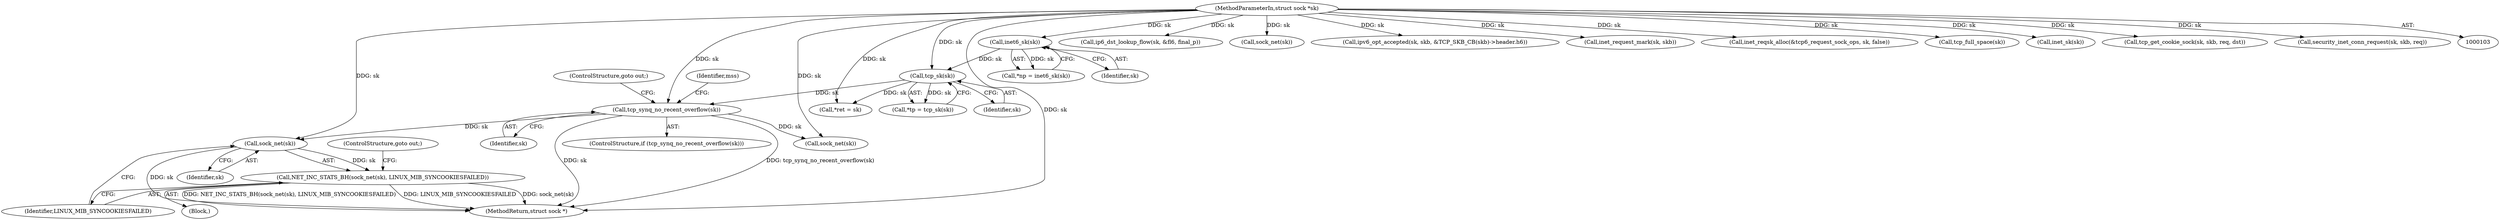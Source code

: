 digraph "0_linux_45f6fad84cc305103b28d73482b344d7f5b76f39_14@pointer" {
"1000172" [label="(Call,sock_net(sk))"];
"1000156" [label="(Call,tcp_synq_no_recent_overflow(sk))"];
"1000104" [label="(MethodParameterIn,struct sock *sk)"];
"1000118" [label="(Call,tcp_sk(sk))"];
"1000113" [label="(Call,inet6_sk(sk))"];
"1000171" [label="(Call,NET_INC_STATS_BH(sock_net(sk), LINUX_MIB_SYNCOOKIESFAILED))"];
"1000497" [label="(Call,ip6_dst_lookup_flow(sk, &fl6, final_p))"];
"1000160" [label="(Identifier,mss)"];
"1000135" [label="(Call,*ret = sk)"];
"1000119" [label="(Identifier,sk)"];
"1000157" [label="(Identifier,sk)"];
"1000543" [label="(Call,sock_net(sk))"];
"1000104" [label="(MethodParameterIn,struct sock *sk)"];
"1000269" [label="(Call,ipv6_opt_accepted(sk, skb, &TCP_SKB_CB(skb)->header.h6))"];
"1000351" [label="(Call,inet_request_mark(sk, skb))"];
"1000156" [label="(Call,tcp_synq_no_recent_overflow(sk))"];
"1000158" [label="(ControlStructure,goto out;)"];
"1000116" [label="(Call,*tp = tcp_sk(sk))"];
"1000111" [label="(Call,*np = inet6_sk(sk))"];
"1000175" [label="(ControlStructure,goto out;)"];
"1000155" [label="(ControlStructure,if (tcp_synq_no_recent_overflow(sk)))"];
"1000177" [label="(Call,sock_net(sk))"];
"1000203" [label="(Call,inet_reqsk_alloc(&tcp6_request_sock_ops, sk, false))"];
"1000170" [label="(Block,)"];
"1000174" [label="(Identifier,LINUX_MIB_SYNCOOKIESFAILED)"];
"1000510" [label="(Call,tcp_full_space(sk))"];
"1000172" [label="(Call,sock_net(sk))"];
"1000113" [label="(Call,inet6_sk(sk))"];
"1000173" [label="(Identifier,sk)"];
"1000487" [label="(Call,inet_sk(sk))"];
"1000114" [label="(Identifier,sk)"];
"1000548" [label="(Call,tcp_get_cookie_sock(sk, skb, req, dst))"];
"1000561" [label="(MethodReturn,struct sock *)"];
"1000118" [label="(Call,tcp_sk(sk))"];
"1000226" [label="(Call,security_inet_conn_request(sk, skb, req))"];
"1000171" [label="(Call,NET_INC_STATS_BH(sock_net(sk), LINUX_MIB_SYNCOOKIESFAILED))"];
"1000172" -> "1000171"  [label="AST: "];
"1000172" -> "1000173"  [label="CFG: "];
"1000173" -> "1000172"  [label="AST: "];
"1000174" -> "1000172"  [label="CFG: "];
"1000172" -> "1000561"  [label="DDG: sk"];
"1000172" -> "1000171"  [label="DDG: sk"];
"1000156" -> "1000172"  [label="DDG: sk"];
"1000104" -> "1000172"  [label="DDG: sk"];
"1000156" -> "1000155"  [label="AST: "];
"1000156" -> "1000157"  [label="CFG: "];
"1000157" -> "1000156"  [label="AST: "];
"1000158" -> "1000156"  [label="CFG: "];
"1000160" -> "1000156"  [label="CFG: "];
"1000156" -> "1000561"  [label="DDG: sk"];
"1000156" -> "1000561"  [label="DDG: tcp_synq_no_recent_overflow(sk)"];
"1000104" -> "1000156"  [label="DDG: sk"];
"1000118" -> "1000156"  [label="DDG: sk"];
"1000156" -> "1000177"  [label="DDG: sk"];
"1000104" -> "1000103"  [label="AST: "];
"1000104" -> "1000561"  [label="DDG: sk"];
"1000104" -> "1000113"  [label="DDG: sk"];
"1000104" -> "1000118"  [label="DDG: sk"];
"1000104" -> "1000135"  [label="DDG: sk"];
"1000104" -> "1000177"  [label="DDG: sk"];
"1000104" -> "1000203"  [label="DDG: sk"];
"1000104" -> "1000226"  [label="DDG: sk"];
"1000104" -> "1000269"  [label="DDG: sk"];
"1000104" -> "1000351"  [label="DDG: sk"];
"1000104" -> "1000487"  [label="DDG: sk"];
"1000104" -> "1000497"  [label="DDG: sk"];
"1000104" -> "1000510"  [label="DDG: sk"];
"1000104" -> "1000543"  [label="DDG: sk"];
"1000104" -> "1000548"  [label="DDG: sk"];
"1000118" -> "1000116"  [label="AST: "];
"1000118" -> "1000119"  [label="CFG: "];
"1000119" -> "1000118"  [label="AST: "];
"1000116" -> "1000118"  [label="CFG: "];
"1000118" -> "1000116"  [label="DDG: sk"];
"1000113" -> "1000118"  [label="DDG: sk"];
"1000118" -> "1000135"  [label="DDG: sk"];
"1000113" -> "1000111"  [label="AST: "];
"1000113" -> "1000114"  [label="CFG: "];
"1000114" -> "1000113"  [label="AST: "];
"1000111" -> "1000113"  [label="CFG: "];
"1000113" -> "1000111"  [label="DDG: sk"];
"1000171" -> "1000170"  [label="AST: "];
"1000171" -> "1000174"  [label="CFG: "];
"1000174" -> "1000171"  [label="AST: "];
"1000175" -> "1000171"  [label="CFG: "];
"1000171" -> "1000561"  [label="DDG: sock_net(sk)"];
"1000171" -> "1000561"  [label="DDG: NET_INC_STATS_BH(sock_net(sk), LINUX_MIB_SYNCOOKIESFAILED)"];
"1000171" -> "1000561"  [label="DDG: LINUX_MIB_SYNCOOKIESFAILED"];
}
